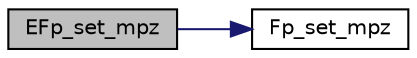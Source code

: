 digraph "EFp_set_mpz"
{
  edge [fontname="Helvetica",fontsize="10",labelfontname="Helvetica",labelfontsize="10"];
  node [fontname="Helvetica",fontsize="10",shape=record];
  rankdir="LR";
  Node155 [label="EFp_set_mpz",height=0.2,width=0.4,color="black", fillcolor="grey75", style="filled", fontcolor="black"];
  Node155 -> Node156 [color="midnightblue",fontsize="10",style="solid",fontname="Helvetica"];
  Node156 [label="Fp_set_mpz",height=0.2,width=0.4,color="black", fillcolor="white", style="filled",URL="$bn__fp_8h.html#a790ca8e073ff84d9d3972c2cab616fbc"];
}
